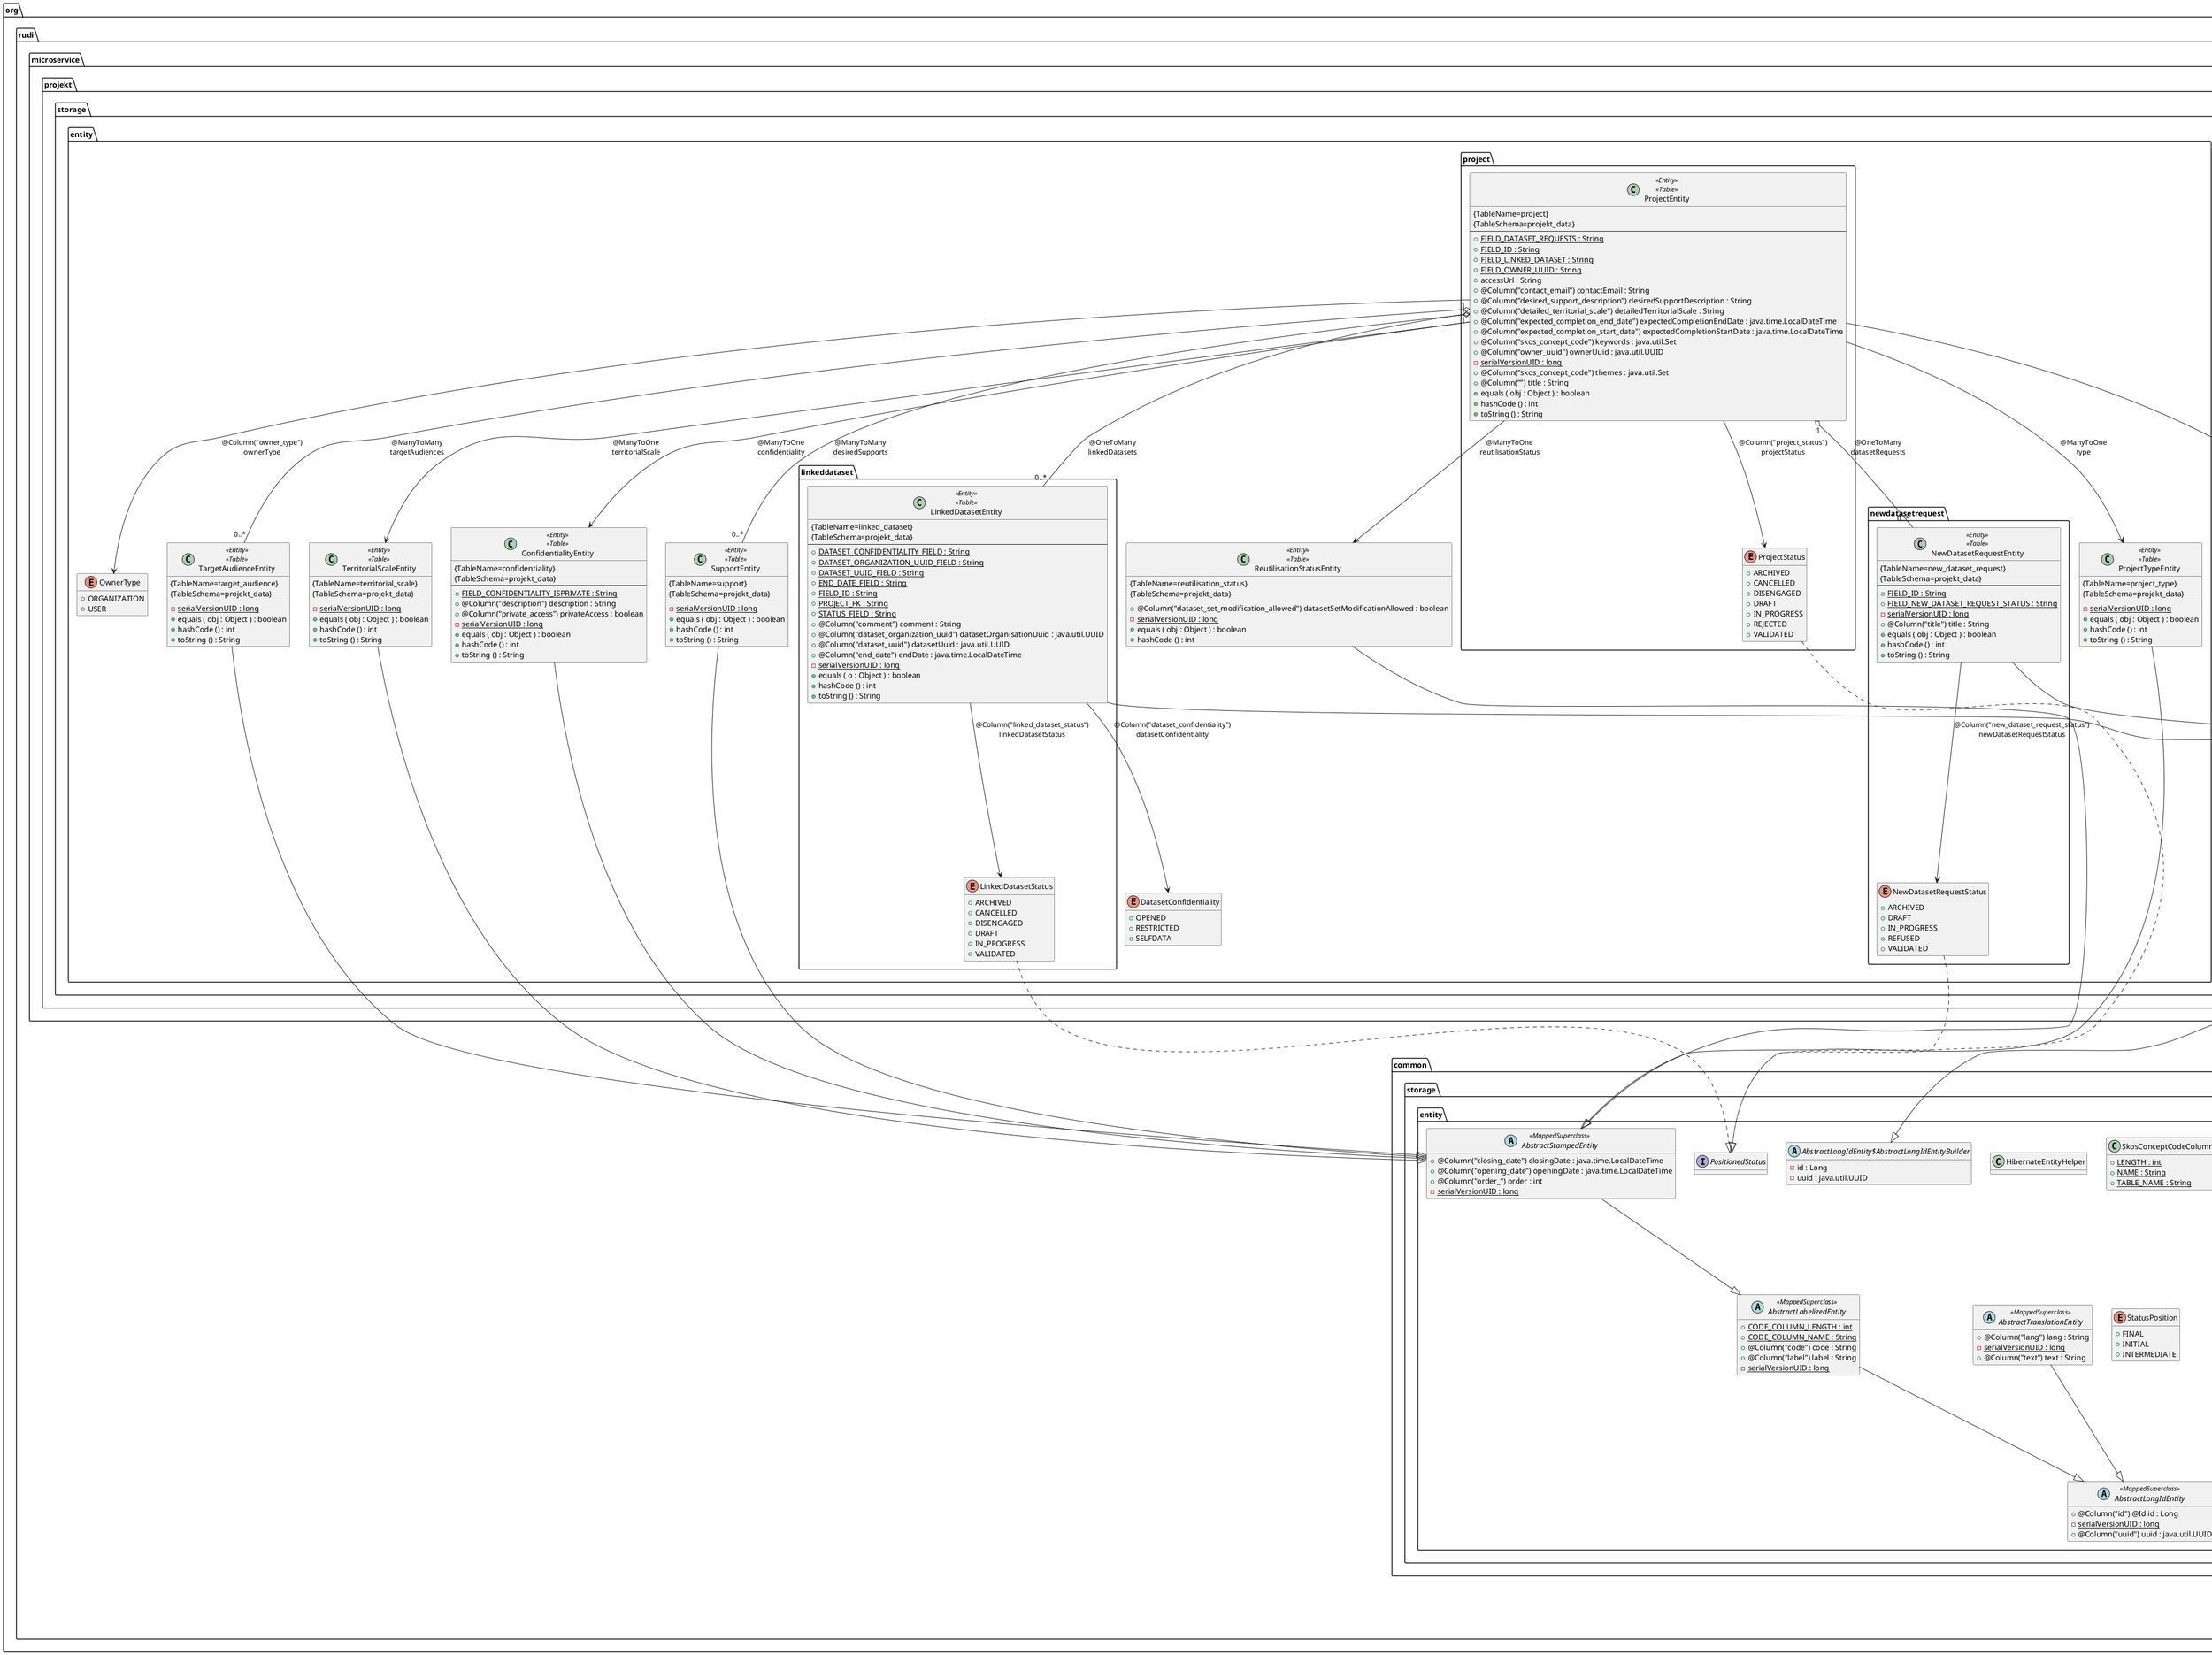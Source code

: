 @startuml

abstract class org.rudi.common.storage.entity.AbstractLabelizedEntity <<MappedSuperclass>>  {
	{field} {static} +CODE_COLUMN_LENGTH : int
	{field} {static} +CODE_COLUMN_NAME : String
	{field} +@Column("code") code : String
	{field} +@Column("label") label : String
	{field} {static} -serialVersionUID : long
	{method} +equals ( obj : Object ) : boolean
	{method} +hashCode () : int
	{method} +toString () : String
}


abstract class org.rudi.common.storage.entity.AbstractLongIdEntity <<MappedSuperclass>>  {
	{field} +@Column("id") @Id id : Long
	{field} {static} -serialVersionUID : long
	{field} +@Column("uuid") uuid : java.util.UUID
	{method} +equals ( obj : Object ) : boolean
	{method} +hashCode () : int
	{method} +toString () : String
}


abstract class org.rudi.common.storage.entity.AbstractLongIdEntity$AbstractLongIdEntityBuilder {
	{field} -id : Long
	{field} -uuid : java.util.UUID
	{method}  {abstract} +build () : org.rudi.common.storage.entity.AbstractLongIdEntity
	{method} +id ( id : Long ) : org.rudi.common.storage.entity.AbstractLongIdEntity$AbstractLongIdEntityBuilder
	{method}  {abstract} #self () : org.rudi.common.storage.entity.AbstractLongIdEntity$AbstractLongIdEntityBuilder
	{method} +toString () : String
	{method} +uuid ( uuid : java.util.UUID ) : org.rudi.common.storage.entity.AbstractLongIdEntity$AbstractLongIdEntityBuilder
}


abstract class org.rudi.common.storage.entity.AbstractStampedEntity <<MappedSuperclass>>  {
	{field} +@Column("closing_date") closingDate : java.time.LocalDateTime
	{field} +@Column("opening_date") openingDate : java.time.LocalDateTime
	{field} +@Column("order_") order : int
	{field} {static} -serialVersionUID : long
	{method} +equals ( obj : Object ) : boolean
	{method} +hashCode () : int
	{method} +toString () : String
}


abstract class org.rudi.common.storage.entity.AbstractTranslationEntity <<MappedSuperclass>>  {
	{field} +@Column("lang") lang : String
	{field} {static} -serialVersionUID : long
	{field} +@Column("text") text : String
	{method} +equals ( obj : Object ) : boolean
	{method} +hashCode () : int
	{method} +toString () : String
}


class org.rudi.common.storage.entity.HibernateEntityHelper {
	{method}  {static} +setCollection ( collectionGetter : java.util.function.Supplier , newCollection : java.util.Collection ) : void
}


interface org.rudi.common.storage.entity.PositionedStatus {
	{method}  {abstract} +isFinal () : boolean
	{method}  {abstract} +isInitial () : boolean
}


class org.rudi.common.storage.entity.SkosConceptCodeColumn {
	{field} {static} +LENGTH : int
	{field} {static} +NAME : String
	{field} {static} +TABLE_NAME : String
}


enum org.rudi.common.storage.entity.StatusPosition {
	{field} +FINAL
	{field} +INITIAL
	{field} +INTERMEDIATE
}


class org.rudi.facet.bpmn.entity.form.FormDefinitionEntity <<Entity>>  <<Table>>  {
 {TableName=form_definition}
--
	{field} +@Column("name") name : String
	{field} {static} -serialVersionUID : long
	{method} +addFormSectionDefinition ( formSectionDefinitionEntity : org.rudi.facet.bpmn.entity.form.FormSectionDefinitionEntity ) : void
	{method} +equals ( obj : Object ) : boolean
	{method} +hashCode () : int
	{method} +lookupFormSectionDefinition ( uuid : java.util.UUID ) : org.rudi.facet.bpmn.entity.form.FormSectionDefinitionEntity
	{method} +toString () : String
}


class org.rudi.facet.bpmn.entity.form.FormSectionDefinitionEntity <<Entity>>  <<Table>>  {
 {TableName=form_section_definition}
--
	{field} +@Column("order_") order : int
	{field} +@Column("read_only") readOnly : boolean
	{field} {static} -serialVersionUID : long
	{method} +equals ( obj : Object ) : boolean
	{method} +hashCode () : int
	{method} +toString () : String
}


class org.rudi.facet.bpmn.entity.form.ProcessFormDefinitionEntity <<Entity>>  <<Table>>  {
 {TableName=process_form_definition}
--
	{field} +@Column("action_name") actionName : String
	{field} +@Column("process_definition_id") processDefinitionId : String
	{field} +@Column("revision") revision : Integer
	{field} {static} -serialVersionUID : long
	{field} +@Column("user_task_id") userTaskId : String
	{method} +equals ( obj : Object ) : boolean
	{method} +hashCode () : int
	{method} +toString () : String
}


class org.rudi.facet.bpmn.entity.form.SectionDefinitionEntity <<Entity>>  <<Table>>  {
 {TableName=section_definition}
--
	{field} +@Column("definition") definition : String
	{field} +@Column("help") help : String
	{field} +@Column("label") label : String
	{field} +@Column("name") name : String
	{field} {static} -serialVersionUID : long
	{method} +equals ( obj : Object ) : boolean
	{method} +hashCode () : int
	{method} +toString () : String
}


abstract class org.rudi.facet.bpmn.entity.workflow.AbstractAssetDescriptionEntity <<MappedSuperclass>>  {
	{field} +@Column("assignee") assignee : String
	{field} +@Column("creation_date") creationDate : java.time.LocalDateTime
	{field} +@Column("data") data : String
	{field} +@Column("description") description : String
	{field} +@Column("functional_status") functionalStatus : String
	{field} +@Column("initiator") initiator : String
	{field} +@Column("process_definition_key") processDefinitionKey : String
	{field} +@Column("process_definition_version") processDefinitionVersion : Integer
	{field} {static} -serialVersionUID : long
	{field} +@Column("status") status : org.rudi.bpmn.core.bean.Status
	{field} +@Column("updated_date") updatedDate : java.time.LocalDateTime
	{field} +@Column("updator") updator : String
	{method} +equals ( obj : Object ) : boolean
	{method} +hashCode () : int
	{method} +toString () : String
}


abstract class org.rudi.facet.bpmn.entity.workflow.AbstractAssetDescriptionEntity$AbstractAssetDescriptionEntityBuilder {
	{field} -assignee : String
	{field} -creationDate : java.time.LocalDateTime
	{field} -data : String
	{field} -description : String
	{field} -functionalStatus : String
	{field} -initiator : String
	{field} -processDefinitionKey : String
	{field} -processDefinitionVersion : Integer
	{field} -status : org.rudi.bpmn.core.bean.Status
	{field} -updatedDate : java.time.LocalDateTime
	{field} -updator : String
	{method} +assignee ( assignee : String ) : org.rudi.facet.bpmn.entity.workflow.AbstractAssetDescriptionEntity$AbstractAssetDescriptionEntityBuilder
	{method}  {abstract} +build () : org.rudi.facet.bpmn.entity.workflow.AbstractAssetDescriptionEntity
	{method} +creationDate ( creationDate : java.time.LocalDateTime ) : org.rudi.facet.bpmn.entity.workflow.AbstractAssetDescriptionEntity$AbstractAssetDescriptionEntityBuilder
	{method} +data ( data : String ) : org.rudi.facet.bpmn.entity.workflow.AbstractAssetDescriptionEntity$AbstractAssetDescriptionEntityBuilder
	{method} +description ( description : String ) : org.rudi.facet.bpmn.entity.workflow.AbstractAssetDescriptionEntity$AbstractAssetDescriptionEntityBuilder
	{method} +functionalStatus ( functionalStatus : String ) : org.rudi.facet.bpmn.entity.workflow.AbstractAssetDescriptionEntity$AbstractAssetDescriptionEntityBuilder
	{method} +initiator ( initiator : String ) : org.rudi.facet.bpmn.entity.workflow.AbstractAssetDescriptionEntity$AbstractAssetDescriptionEntityBuilder
	{method} +processDefinitionKey ( processDefinitionKey : String ) : org.rudi.facet.bpmn.entity.workflow.AbstractAssetDescriptionEntity$AbstractAssetDescriptionEntityBuilder
	{method} +processDefinitionVersion ( processDefinitionVersion : Integer ) : org.rudi.facet.bpmn.entity.workflow.AbstractAssetDescriptionEntity$AbstractAssetDescriptionEntityBuilder
	{method}  {abstract} #self () : org.rudi.facet.bpmn.entity.workflow.AbstractAssetDescriptionEntity$AbstractAssetDescriptionEntityBuilder
	{method} +status ( status : org.rudi.bpmn.core.bean.Status ) : org.rudi.facet.bpmn.entity.workflow.AbstractAssetDescriptionEntity$AbstractAssetDescriptionEntityBuilder
	{method} +toString () : String
	{method} +updatedDate ( updatedDate : java.time.LocalDateTime ) : org.rudi.facet.bpmn.entity.workflow.AbstractAssetDescriptionEntity$AbstractAssetDescriptionEntityBuilder
	{method} +updator ( updator : String ) : org.rudi.facet.bpmn.entity.workflow.AbstractAssetDescriptionEntity$AbstractAssetDescriptionEntityBuilder
}


interface org.rudi.facet.bpmn.entity.workflow.AssetDescriptionEntity {
	{method}  {abstract} +getAssignee () : String
	{method}  {abstract} +getCreationDate () : java.time.LocalDateTime
	{method}  {abstract} +getData () : String
	{method}  {abstract} +getDescription () : String
	{method}  {abstract} +getFunctionalStatus () : String
	{method}  {abstract} +getInitiator () : String
	{method}  {abstract} +getProcessDefinitionKey () : String
	{method}  {abstract} +getProcessDefinitionVersion () : Integer
	{method}  {abstract} +getStatus () : org.rudi.bpmn.core.bean.Status
	{method}  {abstract} +getUpdatedDate () : java.time.LocalDateTime
	{method}  {abstract} +getUpdator () : String
	{method}  {abstract} +setAssignee ( assignee : String ) : void
	{method}  {abstract} +setCreationDate ( creationDate : java.time.LocalDateTime ) : void
	{method}  {abstract} +setData ( data : String ) : void
	{method}  {abstract} +setDescription ( description : String ) : void
	{method}  {abstract} +setFunctionalStatus ( functionalStatus : String ) : void
	{method}  {abstract} +setInitiator ( initiator : String ) : void
	{method}  {abstract} +setProcessDefinitionKey ( businessKey : String ) : void
	{method}  {abstract} +setProcessDefinitionVersion ( version : Integer ) : void
	{method}  {abstract} +setStatus ( status : org.rudi.bpmn.core.bean.Status ) : void
	{method}  {abstract} +setUpdatedDate ( updatedDate : java.time.LocalDateTime ) : void
	{method}  {abstract} +setUpdator ( updator : String ) : void
}


class org.rudi.microservice.projekt.storage.entity.ConfidentialityEntity <<Entity>>  <<Table>>  {
 {TableName=confidentiality}
 {TableSchema=projekt_data}
--
	{field} {static} +FIELD_CONFIDENTIALITY_ISPRIVATE : String
	{field} +@Column("description") description : String
	{field} +@Column("private_access") privateAccess : boolean
	{field} {static} -serialVersionUID : long
	{method} +equals ( obj : Object ) : boolean
	{method} +hashCode () : int
	{method} +toString () : String
}


enum org.rudi.microservice.projekt.storage.entity.DatasetConfidentiality {
	{field} +OPENED
	{field} +RESTRICTED
	{field} +SELFDATA
}


enum org.rudi.microservice.projekt.storage.entity.OwnerType {
	{field} +ORGANIZATION
	{field} +USER
}


class org.rudi.microservice.projekt.storage.entity.ProjectTypeEntity <<Entity>>  <<Table>>  {
 {TableName=project_type}
 {TableSchema=projekt_data}
--
	{field} {static} -serialVersionUID : long
	{method} +equals ( obj : Object ) : boolean
	{method} +hashCode () : int
	{method} +toString () : String
}


class org.rudi.microservice.projekt.storage.entity.ReutilisationStatusEntity <<Entity>>  <<Table>>  {
 {TableName=reutilisation_status}
 {TableSchema=projekt_data}
--
	{field} +@Column("dataset_set_modification_allowed") datasetSetModificationAllowed : boolean
	{field} {static} -serialVersionUID : long
	{method} +equals ( obj : Object ) : boolean
	{method} +hashCode () : int
}


class org.rudi.microservice.projekt.storage.entity.SupportEntity <<Entity>>  <<Table>>  {
 {TableName=support}
 {TableSchema=projekt_data}
--
	{field} {static} -serialVersionUID : long
	{method} +equals ( obj : Object ) : boolean
	{method} +hashCode () : int
	{method} +toString () : String
}


class org.rudi.microservice.projekt.storage.entity.TargetAudienceEntity <<Entity>>  <<Table>>  {
 {TableName=target_audience}
 {TableSchema=projekt_data}
--
	{field} {static} -serialVersionUID : long
	{method} +equals ( obj : Object ) : boolean
	{method} +hashCode () : int
	{method} +toString () : String
}


class org.rudi.microservice.projekt.storage.entity.TerritorialScaleEntity <<Entity>>  <<Table>>  {
 {TableName=territorial_scale}
 {TableSchema=projekt_data}
--
	{field} {static} -serialVersionUID : long
	{method} +equals ( obj : Object ) : boolean
	{method} +hashCode () : int
	{method} +toString () : String
}


class org.rudi.microservice.projekt.storage.entity.linkeddataset.LinkedDatasetEntity <<Entity>>  <<Table>>  {
 {TableName=linked_dataset}
 {TableSchema=projekt_data}
--
	{field} {static} +DATASET_CONFIDENTIALITY_FIELD : String
	{field} {static} +DATASET_ORGANIZATION_UUID_FIELD : String
	{field} {static} +DATASET_UUID_FIELD : String
	{field} {static} +END_DATE_FIELD : String
	{field} {static} +FIELD_ID : String
	{field} {static} +PROJECT_FK : String
	{field} {static} +STATUS_FIELD : String
	{field} +@Column("comment") comment : String
	{field} +@Column("dataset_organization_uuid") datasetOrganisationUuid : java.util.UUID
	{field} +@Column("dataset_uuid") datasetUuid : java.util.UUID
	{field} +@Column("end_date") endDate : java.time.LocalDateTime
	{field} {static} -serialVersionUID : long
	{method} +equals ( o : Object ) : boolean
	{method} +hashCode () : int
	{method} +toString () : String
}


enum org.rudi.microservice.projekt.storage.entity.linkeddataset.LinkedDatasetStatus {
	{field} +ARCHIVED
	{field} +CANCELLED
	{field} +DISENGAGED
	{field} +DRAFT
	{field} +IN_PROGRESS
	{field} +VALIDATED
}


class org.rudi.microservice.projekt.storage.entity.newdatasetrequest.NewDatasetRequestEntity <<Entity>>  <<Table>>  {
 {TableName=new_dataset_request}
 {TableSchema=projekt_data}
--
	{field} {static} +FIELD_ID : String
	{field} {static} +FIELD_NEW_DATASET_REQUEST_STATUS : String
	{field} {static} -serialVersionUID : long
	{field} +@Column("title") title : String
	{method} +equals ( obj : Object ) : boolean
	{method} +hashCode () : int
	{method} +toString () : String
}


enum org.rudi.microservice.projekt.storage.entity.newdatasetrequest.NewDatasetRequestStatus {
	{field} +ARCHIVED
	{field} +DRAFT
	{field} +IN_PROGRESS
	{field} +REFUSED
	{field} +VALIDATED
}


class org.rudi.microservice.projekt.storage.entity.project.ProjectEntity <<Entity>>  <<Table>>  {
 {TableName=project}
 {TableSchema=projekt_data}
--
	{field} {static} +FIELD_DATASET_REQUESTS : String
	{field} {static} +FIELD_ID : String
	{field} {static} +FIELD_LINKED_DATASET : String
	{field} {static} +FIELD_OWNER_UUID : String
	{field} +accessUrl : String
	{field} +@Column("contact_email") contactEmail : String
	{field} +@Column("desired_support_description") desiredSupportDescription : String
	{field} +@Column("detailed_territorial_scale") detailedTerritorialScale : String
	{field} +@Column("expected_completion_end_date") expectedCompletionEndDate : java.time.LocalDateTime
	{field} +@Column("expected_completion_start_date") expectedCompletionStartDate : java.time.LocalDateTime
	{field} +@Column("skos_concept_code") keywords : java.util.Set
	{field} +@Column("owner_uuid") ownerUuid : java.util.UUID
	{field} {static} -serialVersionUID : long
	{field} +@Column("skos_concept_code") themes : java.util.Set
	{field} +@Column("") title : String
	{method} +equals ( obj : Object ) : boolean
	{method} +hashCode () : int
	{method} +toString () : String
}


enum org.rudi.microservice.projekt.storage.entity.project.ProjectStatus {
	{field} +ARCHIVED
	{field} +CANCELLED
	{field} +DISENGAGED
	{field} +DRAFT
	{field} +IN_PROGRESS
	{field} +REJECTED
	{field} +VALIDATED
}




org.rudi.common.storage.entity.AbstractLabelizedEntity --|>  org.rudi.common.storage.entity.AbstractLongIdEntity
org.rudi.common.storage.entity.AbstractStampedEntity --|>  org.rudi.common.storage.entity.AbstractLabelizedEntity
org.rudi.common.storage.entity.AbstractTranslationEntity --|>  org.rudi.common.storage.entity.AbstractLongIdEntity
org.rudi.facet.bpmn.entity.form.FormDefinitionEntity "1" o-- "0..*"  org.rudi.facet.bpmn.entity.form.FormSectionDefinitionEntity :  @OneToMany\nformSectionDefinitions
org.rudi.facet.bpmn.entity.form.FormDefinitionEntity --|>  org.rudi.common.storage.entity.AbstractLongIdEntity
org.rudi.facet.bpmn.entity.form.FormSectionDefinitionEntity -->  org.rudi.facet.bpmn.entity.form.SectionDefinitionEntity :  @ManyToOne\nsectionDefinition
org.rudi.facet.bpmn.entity.form.FormSectionDefinitionEntity --|>  org.rudi.common.storage.entity.AbstractLongIdEntity
org.rudi.facet.bpmn.entity.form.ProcessFormDefinitionEntity -->  org.rudi.facet.bpmn.entity.form.FormDefinitionEntity :  @ManyToOne\nformDefinition
org.rudi.facet.bpmn.entity.form.ProcessFormDefinitionEntity --|>  org.rudi.common.storage.entity.AbstractLongIdEntity
org.rudi.facet.bpmn.entity.form.SectionDefinitionEntity --|>  org.rudi.common.storage.entity.AbstractLongIdEntity
org.rudi.facet.bpmn.entity.workflow.AbstractAssetDescriptionEntity --|>  org.rudi.common.storage.entity.AbstractLongIdEntity
org.rudi.facet.bpmn.entity.workflow.AbstractAssetDescriptionEntity ..|>  org.rudi.facet.bpmn.entity.workflow.AssetDescriptionEntity
org.rudi.facet.bpmn.entity.workflow.AbstractAssetDescriptionEntity$AbstractAssetDescriptionEntityBuilder --|>  org.rudi.common.storage.entity.AbstractLongIdEntity$AbstractLongIdEntityBuilder
org.rudi.microservice.projekt.storage.entity.ConfidentialityEntity --|>  org.rudi.common.storage.entity.AbstractStampedEntity
org.rudi.microservice.projekt.storage.entity.ProjectTypeEntity --|>  org.rudi.common.storage.entity.AbstractStampedEntity
org.rudi.microservice.projekt.storage.entity.ReutilisationStatusEntity --|>  org.rudi.common.storage.entity.AbstractStampedEntity
org.rudi.microservice.projekt.storage.entity.SupportEntity --|>  org.rudi.common.storage.entity.AbstractStampedEntity
org.rudi.microservice.projekt.storage.entity.TargetAudienceEntity --|>  org.rudi.common.storage.entity.AbstractStampedEntity
org.rudi.microservice.projekt.storage.entity.TerritorialScaleEntity --|>  org.rudi.common.storage.entity.AbstractStampedEntity
org.rudi.microservice.projekt.storage.entity.linkeddataset.LinkedDatasetEntity -->  org.rudi.microservice.projekt.storage.entity.DatasetConfidentiality :  @Column("dataset_confidentiality")\ndatasetConfidentiality
org.rudi.microservice.projekt.storage.entity.linkeddataset.LinkedDatasetEntity -->  org.rudi.microservice.projekt.storage.entity.linkeddataset.LinkedDatasetStatus :  @Column("linked_dataset_status")\nlinkedDatasetStatus
org.rudi.microservice.projekt.storage.entity.linkeddataset.LinkedDatasetEntity --|>  org.rudi.facet.bpmn.entity.workflow.AbstractAssetDescriptionEntity
org.rudi.microservice.projekt.storage.entity.linkeddataset.LinkedDatasetStatus ..|>  org.rudi.common.storage.entity.PositionedStatus
org.rudi.microservice.projekt.storage.entity.newdatasetrequest.NewDatasetRequestEntity -->  org.rudi.microservice.projekt.storage.entity.newdatasetrequest.NewDatasetRequestStatus :  @Column("new_dataset_request_status")\nnewDatasetRequestStatus
org.rudi.microservice.projekt.storage.entity.newdatasetrequest.NewDatasetRequestEntity --|>  org.rudi.facet.bpmn.entity.workflow.AbstractAssetDescriptionEntity
org.rudi.microservice.projekt.storage.entity.newdatasetrequest.NewDatasetRequestStatus ..|>  org.rudi.common.storage.entity.PositionedStatus
org.rudi.microservice.projekt.storage.entity.project.ProjectEntity "1" o-- "0..*"  org.rudi.microservice.projekt.storage.entity.SupportEntity :  @ManyToMany\ndesiredSupports
org.rudi.microservice.projekt.storage.entity.project.ProjectEntity "1" o-- "0..*"  org.rudi.microservice.projekt.storage.entity.TargetAudienceEntity :  @ManyToMany\ntargetAudiences
org.rudi.microservice.projekt.storage.entity.project.ProjectEntity "1" o-- "0..*"  org.rudi.microservice.projekt.storage.entity.linkeddataset.LinkedDatasetEntity :  @OneToMany\nlinkedDatasets
org.rudi.microservice.projekt.storage.entity.project.ProjectEntity "1" o-- "0..*"  org.rudi.microservice.projekt.storage.entity.newdatasetrequest.NewDatasetRequestEntity :  @OneToMany\ndatasetRequests
org.rudi.microservice.projekt.storage.entity.project.ProjectEntity -->  org.rudi.microservice.projekt.storage.entity.ConfidentialityEntity :  @ManyToOne\nconfidentiality
org.rudi.microservice.projekt.storage.entity.project.ProjectEntity -->  org.rudi.microservice.projekt.storage.entity.OwnerType :  @Column("owner_type")\nownerType
org.rudi.microservice.projekt.storage.entity.project.ProjectEntity -->  org.rudi.microservice.projekt.storage.entity.ProjectTypeEntity :  @ManyToOne\ntype
org.rudi.microservice.projekt.storage.entity.project.ProjectEntity -->  org.rudi.microservice.projekt.storage.entity.ReutilisationStatusEntity :  @ManyToOne\nreutilisationStatus
org.rudi.microservice.projekt.storage.entity.project.ProjectEntity -->  org.rudi.microservice.projekt.storage.entity.TerritorialScaleEntity :  @ManyToOne\nterritorialScale
org.rudi.microservice.projekt.storage.entity.project.ProjectEntity -->  org.rudi.microservice.projekt.storage.entity.project.ProjectStatus :  @Column("project_status")\nprojectStatus
org.rudi.microservice.projekt.storage.entity.project.ProjectEntity --|>  org.rudi.facet.bpmn.entity.workflow.AbstractAssetDescriptionEntity
org.rudi.microservice.projekt.storage.entity.project.ProjectStatus ..|>  org.rudi.common.storage.entity.PositionedStatus

hide methods

@enduml
